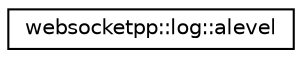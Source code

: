 digraph "Graphical Class Hierarchy"
{
  edge [fontname="Helvetica",fontsize="10",labelfontname="Helvetica",labelfontsize="10"];
  node [fontname="Helvetica",fontsize="10",shape=record];
  rankdir="LR";
  Node0 [label="websocketpp::log::alevel",height=0.2,width=0.4,color="black", fillcolor="white", style="filled",URL="$structwebsocketpp_1_1log_1_1alevel.html",tooltip="Package of log levels for logging access events. "];
}
